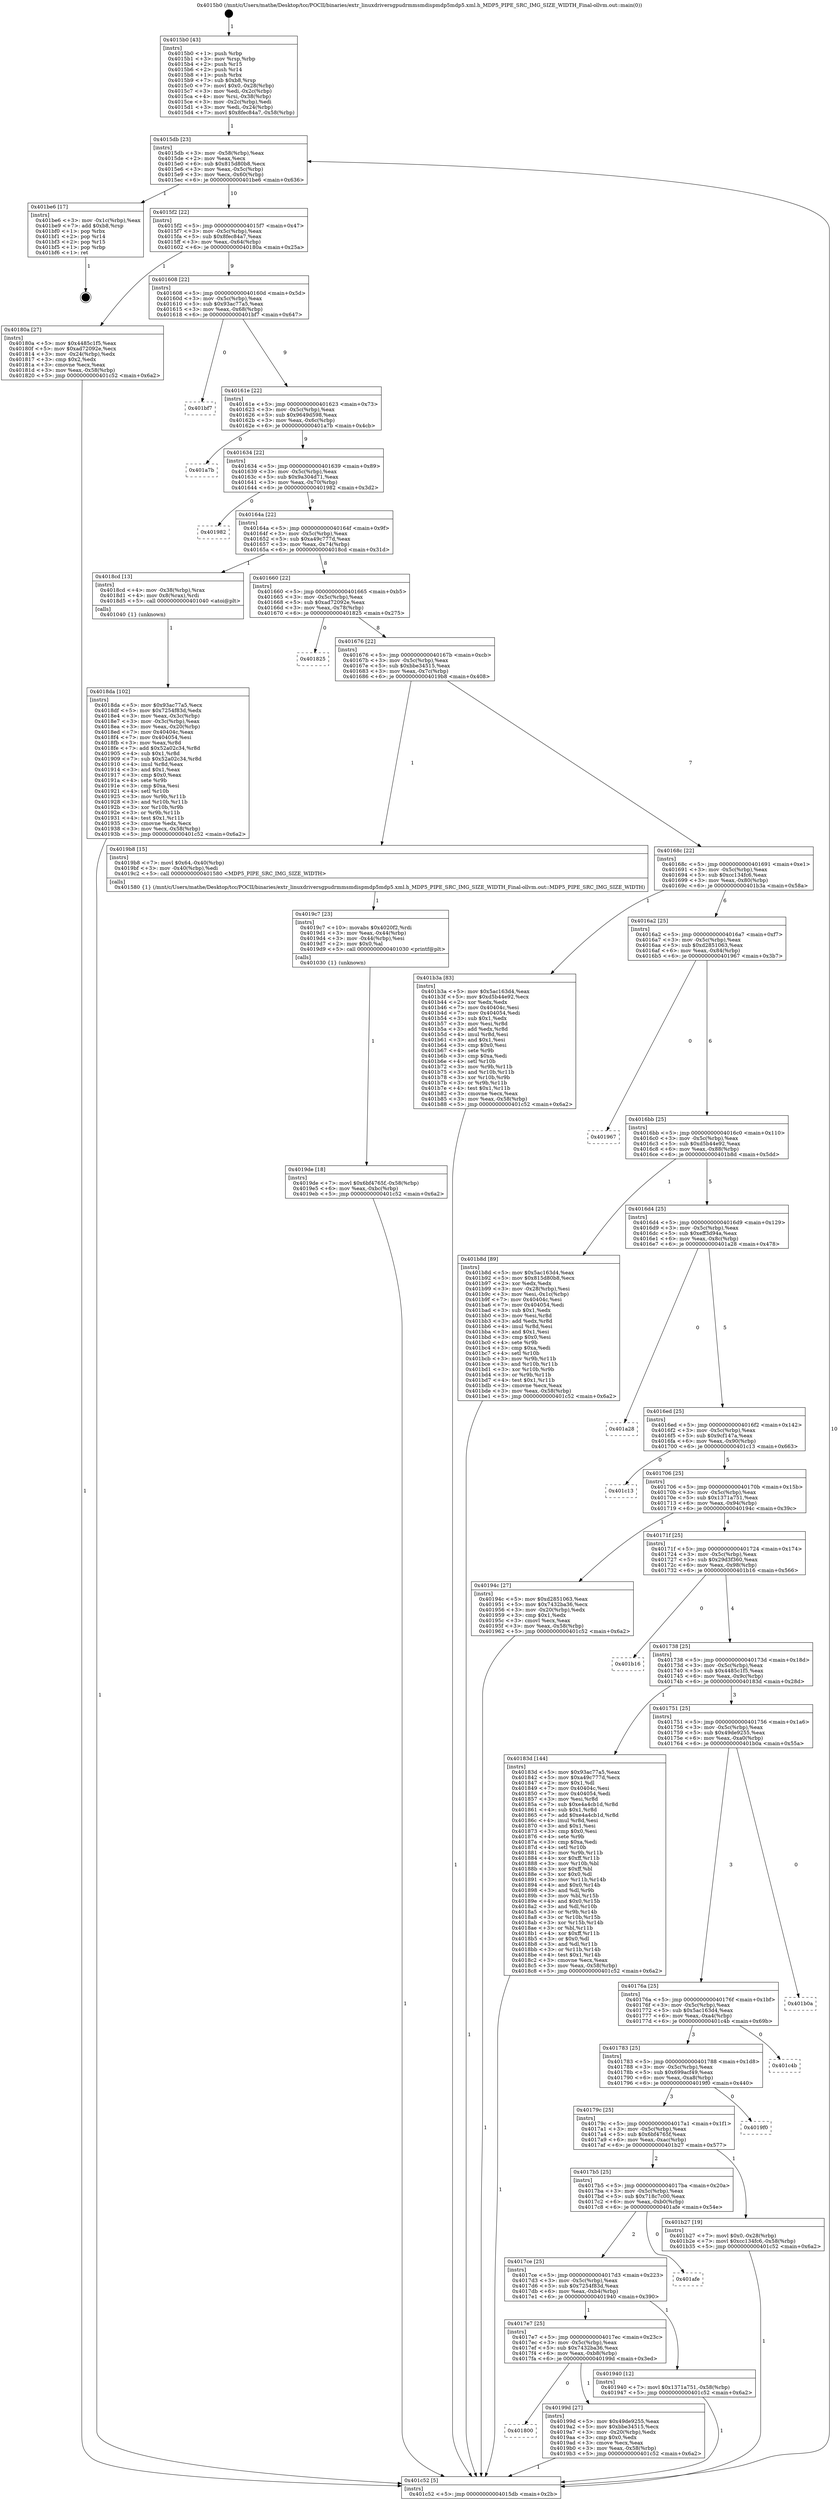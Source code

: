 digraph "0x4015b0" {
  label = "0x4015b0 (/mnt/c/Users/mathe/Desktop/tcc/POCII/binaries/extr_linuxdriversgpudrmmsmdispmdp5mdp5.xml.h_MDP5_PIPE_SRC_IMG_SIZE_WIDTH_Final-ollvm.out::main(0))"
  labelloc = "t"
  node[shape=record]

  Entry [label="",width=0.3,height=0.3,shape=circle,fillcolor=black,style=filled]
  "0x4015db" [label="{
     0x4015db [23]\l
     | [instrs]\l
     &nbsp;&nbsp;0x4015db \<+3\>: mov -0x58(%rbp),%eax\l
     &nbsp;&nbsp;0x4015de \<+2\>: mov %eax,%ecx\l
     &nbsp;&nbsp;0x4015e0 \<+6\>: sub $0x815d80b8,%ecx\l
     &nbsp;&nbsp;0x4015e6 \<+3\>: mov %eax,-0x5c(%rbp)\l
     &nbsp;&nbsp;0x4015e9 \<+3\>: mov %ecx,-0x60(%rbp)\l
     &nbsp;&nbsp;0x4015ec \<+6\>: je 0000000000401be6 \<main+0x636\>\l
  }"]
  "0x401be6" [label="{
     0x401be6 [17]\l
     | [instrs]\l
     &nbsp;&nbsp;0x401be6 \<+3\>: mov -0x1c(%rbp),%eax\l
     &nbsp;&nbsp;0x401be9 \<+7\>: add $0xb8,%rsp\l
     &nbsp;&nbsp;0x401bf0 \<+1\>: pop %rbx\l
     &nbsp;&nbsp;0x401bf1 \<+2\>: pop %r14\l
     &nbsp;&nbsp;0x401bf3 \<+2\>: pop %r15\l
     &nbsp;&nbsp;0x401bf5 \<+1\>: pop %rbp\l
     &nbsp;&nbsp;0x401bf6 \<+1\>: ret\l
  }"]
  "0x4015f2" [label="{
     0x4015f2 [22]\l
     | [instrs]\l
     &nbsp;&nbsp;0x4015f2 \<+5\>: jmp 00000000004015f7 \<main+0x47\>\l
     &nbsp;&nbsp;0x4015f7 \<+3\>: mov -0x5c(%rbp),%eax\l
     &nbsp;&nbsp;0x4015fa \<+5\>: sub $0x8fec84a7,%eax\l
     &nbsp;&nbsp;0x4015ff \<+3\>: mov %eax,-0x64(%rbp)\l
     &nbsp;&nbsp;0x401602 \<+6\>: je 000000000040180a \<main+0x25a\>\l
  }"]
  Exit [label="",width=0.3,height=0.3,shape=circle,fillcolor=black,style=filled,peripheries=2]
  "0x40180a" [label="{
     0x40180a [27]\l
     | [instrs]\l
     &nbsp;&nbsp;0x40180a \<+5\>: mov $0x4485c1f5,%eax\l
     &nbsp;&nbsp;0x40180f \<+5\>: mov $0xad72092e,%ecx\l
     &nbsp;&nbsp;0x401814 \<+3\>: mov -0x24(%rbp),%edx\l
     &nbsp;&nbsp;0x401817 \<+3\>: cmp $0x2,%edx\l
     &nbsp;&nbsp;0x40181a \<+3\>: cmovne %ecx,%eax\l
     &nbsp;&nbsp;0x40181d \<+3\>: mov %eax,-0x58(%rbp)\l
     &nbsp;&nbsp;0x401820 \<+5\>: jmp 0000000000401c52 \<main+0x6a2\>\l
  }"]
  "0x401608" [label="{
     0x401608 [22]\l
     | [instrs]\l
     &nbsp;&nbsp;0x401608 \<+5\>: jmp 000000000040160d \<main+0x5d\>\l
     &nbsp;&nbsp;0x40160d \<+3\>: mov -0x5c(%rbp),%eax\l
     &nbsp;&nbsp;0x401610 \<+5\>: sub $0x93ac77a5,%eax\l
     &nbsp;&nbsp;0x401615 \<+3\>: mov %eax,-0x68(%rbp)\l
     &nbsp;&nbsp;0x401618 \<+6\>: je 0000000000401bf7 \<main+0x647\>\l
  }"]
  "0x401c52" [label="{
     0x401c52 [5]\l
     | [instrs]\l
     &nbsp;&nbsp;0x401c52 \<+5\>: jmp 00000000004015db \<main+0x2b\>\l
  }"]
  "0x4015b0" [label="{
     0x4015b0 [43]\l
     | [instrs]\l
     &nbsp;&nbsp;0x4015b0 \<+1\>: push %rbp\l
     &nbsp;&nbsp;0x4015b1 \<+3\>: mov %rsp,%rbp\l
     &nbsp;&nbsp;0x4015b4 \<+2\>: push %r15\l
     &nbsp;&nbsp;0x4015b6 \<+2\>: push %r14\l
     &nbsp;&nbsp;0x4015b8 \<+1\>: push %rbx\l
     &nbsp;&nbsp;0x4015b9 \<+7\>: sub $0xb8,%rsp\l
     &nbsp;&nbsp;0x4015c0 \<+7\>: movl $0x0,-0x28(%rbp)\l
     &nbsp;&nbsp;0x4015c7 \<+3\>: mov %edi,-0x2c(%rbp)\l
     &nbsp;&nbsp;0x4015ca \<+4\>: mov %rsi,-0x38(%rbp)\l
     &nbsp;&nbsp;0x4015ce \<+3\>: mov -0x2c(%rbp),%edi\l
     &nbsp;&nbsp;0x4015d1 \<+3\>: mov %edi,-0x24(%rbp)\l
     &nbsp;&nbsp;0x4015d4 \<+7\>: movl $0x8fec84a7,-0x58(%rbp)\l
  }"]
  "0x4019de" [label="{
     0x4019de [18]\l
     | [instrs]\l
     &nbsp;&nbsp;0x4019de \<+7\>: movl $0x6bf4765f,-0x58(%rbp)\l
     &nbsp;&nbsp;0x4019e5 \<+6\>: mov %eax,-0xbc(%rbp)\l
     &nbsp;&nbsp;0x4019eb \<+5\>: jmp 0000000000401c52 \<main+0x6a2\>\l
  }"]
  "0x401bf7" [label="{
     0x401bf7\l
  }", style=dashed]
  "0x40161e" [label="{
     0x40161e [22]\l
     | [instrs]\l
     &nbsp;&nbsp;0x40161e \<+5\>: jmp 0000000000401623 \<main+0x73\>\l
     &nbsp;&nbsp;0x401623 \<+3\>: mov -0x5c(%rbp),%eax\l
     &nbsp;&nbsp;0x401626 \<+5\>: sub $0x9649d598,%eax\l
     &nbsp;&nbsp;0x40162b \<+3\>: mov %eax,-0x6c(%rbp)\l
     &nbsp;&nbsp;0x40162e \<+6\>: je 0000000000401a7b \<main+0x4cb\>\l
  }"]
  "0x4019c7" [label="{
     0x4019c7 [23]\l
     | [instrs]\l
     &nbsp;&nbsp;0x4019c7 \<+10\>: movabs $0x4020f2,%rdi\l
     &nbsp;&nbsp;0x4019d1 \<+3\>: mov %eax,-0x44(%rbp)\l
     &nbsp;&nbsp;0x4019d4 \<+3\>: mov -0x44(%rbp),%esi\l
     &nbsp;&nbsp;0x4019d7 \<+2\>: mov $0x0,%al\l
     &nbsp;&nbsp;0x4019d9 \<+5\>: call 0000000000401030 \<printf@plt\>\l
     | [calls]\l
     &nbsp;&nbsp;0x401030 \{1\} (unknown)\l
  }"]
  "0x401a7b" [label="{
     0x401a7b\l
  }", style=dashed]
  "0x401634" [label="{
     0x401634 [22]\l
     | [instrs]\l
     &nbsp;&nbsp;0x401634 \<+5\>: jmp 0000000000401639 \<main+0x89\>\l
     &nbsp;&nbsp;0x401639 \<+3\>: mov -0x5c(%rbp),%eax\l
     &nbsp;&nbsp;0x40163c \<+5\>: sub $0x9a304d71,%eax\l
     &nbsp;&nbsp;0x401641 \<+3\>: mov %eax,-0x70(%rbp)\l
     &nbsp;&nbsp;0x401644 \<+6\>: je 0000000000401982 \<main+0x3d2\>\l
  }"]
  "0x401800" [label="{
     0x401800\l
  }", style=dashed]
  "0x401982" [label="{
     0x401982\l
  }", style=dashed]
  "0x40164a" [label="{
     0x40164a [22]\l
     | [instrs]\l
     &nbsp;&nbsp;0x40164a \<+5\>: jmp 000000000040164f \<main+0x9f\>\l
     &nbsp;&nbsp;0x40164f \<+3\>: mov -0x5c(%rbp),%eax\l
     &nbsp;&nbsp;0x401652 \<+5\>: sub $0xa49c777d,%eax\l
     &nbsp;&nbsp;0x401657 \<+3\>: mov %eax,-0x74(%rbp)\l
     &nbsp;&nbsp;0x40165a \<+6\>: je 00000000004018cd \<main+0x31d\>\l
  }"]
  "0x40199d" [label="{
     0x40199d [27]\l
     | [instrs]\l
     &nbsp;&nbsp;0x40199d \<+5\>: mov $0x49de9255,%eax\l
     &nbsp;&nbsp;0x4019a2 \<+5\>: mov $0xbbe34515,%ecx\l
     &nbsp;&nbsp;0x4019a7 \<+3\>: mov -0x20(%rbp),%edx\l
     &nbsp;&nbsp;0x4019aa \<+3\>: cmp $0x0,%edx\l
     &nbsp;&nbsp;0x4019ad \<+3\>: cmove %ecx,%eax\l
     &nbsp;&nbsp;0x4019b0 \<+3\>: mov %eax,-0x58(%rbp)\l
     &nbsp;&nbsp;0x4019b3 \<+5\>: jmp 0000000000401c52 \<main+0x6a2\>\l
  }"]
  "0x4018cd" [label="{
     0x4018cd [13]\l
     | [instrs]\l
     &nbsp;&nbsp;0x4018cd \<+4\>: mov -0x38(%rbp),%rax\l
     &nbsp;&nbsp;0x4018d1 \<+4\>: mov 0x8(%rax),%rdi\l
     &nbsp;&nbsp;0x4018d5 \<+5\>: call 0000000000401040 \<atoi@plt\>\l
     | [calls]\l
     &nbsp;&nbsp;0x401040 \{1\} (unknown)\l
  }"]
  "0x401660" [label="{
     0x401660 [22]\l
     | [instrs]\l
     &nbsp;&nbsp;0x401660 \<+5\>: jmp 0000000000401665 \<main+0xb5\>\l
     &nbsp;&nbsp;0x401665 \<+3\>: mov -0x5c(%rbp),%eax\l
     &nbsp;&nbsp;0x401668 \<+5\>: sub $0xad72092e,%eax\l
     &nbsp;&nbsp;0x40166d \<+3\>: mov %eax,-0x78(%rbp)\l
     &nbsp;&nbsp;0x401670 \<+6\>: je 0000000000401825 \<main+0x275\>\l
  }"]
  "0x4017e7" [label="{
     0x4017e7 [25]\l
     | [instrs]\l
     &nbsp;&nbsp;0x4017e7 \<+5\>: jmp 00000000004017ec \<main+0x23c\>\l
     &nbsp;&nbsp;0x4017ec \<+3\>: mov -0x5c(%rbp),%eax\l
     &nbsp;&nbsp;0x4017ef \<+5\>: sub $0x7432ba36,%eax\l
     &nbsp;&nbsp;0x4017f4 \<+6\>: mov %eax,-0xb8(%rbp)\l
     &nbsp;&nbsp;0x4017fa \<+6\>: je 000000000040199d \<main+0x3ed\>\l
  }"]
  "0x401825" [label="{
     0x401825\l
  }", style=dashed]
  "0x401676" [label="{
     0x401676 [22]\l
     | [instrs]\l
     &nbsp;&nbsp;0x401676 \<+5\>: jmp 000000000040167b \<main+0xcb\>\l
     &nbsp;&nbsp;0x40167b \<+3\>: mov -0x5c(%rbp),%eax\l
     &nbsp;&nbsp;0x40167e \<+5\>: sub $0xbbe34515,%eax\l
     &nbsp;&nbsp;0x401683 \<+3\>: mov %eax,-0x7c(%rbp)\l
     &nbsp;&nbsp;0x401686 \<+6\>: je 00000000004019b8 \<main+0x408\>\l
  }"]
  "0x401940" [label="{
     0x401940 [12]\l
     | [instrs]\l
     &nbsp;&nbsp;0x401940 \<+7\>: movl $0x1371a751,-0x58(%rbp)\l
     &nbsp;&nbsp;0x401947 \<+5\>: jmp 0000000000401c52 \<main+0x6a2\>\l
  }"]
  "0x4019b8" [label="{
     0x4019b8 [15]\l
     | [instrs]\l
     &nbsp;&nbsp;0x4019b8 \<+7\>: movl $0x64,-0x40(%rbp)\l
     &nbsp;&nbsp;0x4019bf \<+3\>: mov -0x40(%rbp),%edi\l
     &nbsp;&nbsp;0x4019c2 \<+5\>: call 0000000000401580 \<MDP5_PIPE_SRC_IMG_SIZE_WIDTH\>\l
     | [calls]\l
     &nbsp;&nbsp;0x401580 \{1\} (/mnt/c/Users/mathe/Desktop/tcc/POCII/binaries/extr_linuxdriversgpudrmmsmdispmdp5mdp5.xml.h_MDP5_PIPE_SRC_IMG_SIZE_WIDTH_Final-ollvm.out::MDP5_PIPE_SRC_IMG_SIZE_WIDTH)\l
  }"]
  "0x40168c" [label="{
     0x40168c [22]\l
     | [instrs]\l
     &nbsp;&nbsp;0x40168c \<+5\>: jmp 0000000000401691 \<main+0xe1\>\l
     &nbsp;&nbsp;0x401691 \<+3\>: mov -0x5c(%rbp),%eax\l
     &nbsp;&nbsp;0x401694 \<+5\>: sub $0xcc134fc6,%eax\l
     &nbsp;&nbsp;0x401699 \<+3\>: mov %eax,-0x80(%rbp)\l
     &nbsp;&nbsp;0x40169c \<+6\>: je 0000000000401b3a \<main+0x58a\>\l
  }"]
  "0x4017ce" [label="{
     0x4017ce [25]\l
     | [instrs]\l
     &nbsp;&nbsp;0x4017ce \<+5\>: jmp 00000000004017d3 \<main+0x223\>\l
     &nbsp;&nbsp;0x4017d3 \<+3\>: mov -0x5c(%rbp),%eax\l
     &nbsp;&nbsp;0x4017d6 \<+5\>: sub $0x7254f83d,%eax\l
     &nbsp;&nbsp;0x4017db \<+6\>: mov %eax,-0xb4(%rbp)\l
     &nbsp;&nbsp;0x4017e1 \<+6\>: je 0000000000401940 \<main+0x390\>\l
  }"]
  "0x401b3a" [label="{
     0x401b3a [83]\l
     | [instrs]\l
     &nbsp;&nbsp;0x401b3a \<+5\>: mov $0x5ac163d4,%eax\l
     &nbsp;&nbsp;0x401b3f \<+5\>: mov $0xd5b44e92,%ecx\l
     &nbsp;&nbsp;0x401b44 \<+2\>: xor %edx,%edx\l
     &nbsp;&nbsp;0x401b46 \<+7\>: mov 0x40404c,%esi\l
     &nbsp;&nbsp;0x401b4d \<+7\>: mov 0x404054,%edi\l
     &nbsp;&nbsp;0x401b54 \<+3\>: sub $0x1,%edx\l
     &nbsp;&nbsp;0x401b57 \<+3\>: mov %esi,%r8d\l
     &nbsp;&nbsp;0x401b5a \<+3\>: add %edx,%r8d\l
     &nbsp;&nbsp;0x401b5d \<+4\>: imul %r8d,%esi\l
     &nbsp;&nbsp;0x401b61 \<+3\>: and $0x1,%esi\l
     &nbsp;&nbsp;0x401b64 \<+3\>: cmp $0x0,%esi\l
     &nbsp;&nbsp;0x401b67 \<+4\>: sete %r9b\l
     &nbsp;&nbsp;0x401b6b \<+3\>: cmp $0xa,%edi\l
     &nbsp;&nbsp;0x401b6e \<+4\>: setl %r10b\l
     &nbsp;&nbsp;0x401b72 \<+3\>: mov %r9b,%r11b\l
     &nbsp;&nbsp;0x401b75 \<+3\>: and %r10b,%r11b\l
     &nbsp;&nbsp;0x401b78 \<+3\>: xor %r10b,%r9b\l
     &nbsp;&nbsp;0x401b7b \<+3\>: or %r9b,%r11b\l
     &nbsp;&nbsp;0x401b7e \<+4\>: test $0x1,%r11b\l
     &nbsp;&nbsp;0x401b82 \<+3\>: cmovne %ecx,%eax\l
     &nbsp;&nbsp;0x401b85 \<+3\>: mov %eax,-0x58(%rbp)\l
     &nbsp;&nbsp;0x401b88 \<+5\>: jmp 0000000000401c52 \<main+0x6a2\>\l
  }"]
  "0x4016a2" [label="{
     0x4016a2 [25]\l
     | [instrs]\l
     &nbsp;&nbsp;0x4016a2 \<+5\>: jmp 00000000004016a7 \<main+0xf7\>\l
     &nbsp;&nbsp;0x4016a7 \<+3\>: mov -0x5c(%rbp),%eax\l
     &nbsp;&nbsp;0x4016aa \<+5\>: sub $0xd2851063,%eax\l
     &nbsp;&nbsp;0x4016af \<+6\>: mov %eax,-0x84(%rbp)\l
     &nbsp;&nbsp;0x4016b5 \<+6\>: je 0000000000401967 \<main+0x3b7\>\l
  }"]
  "0x401afe" [label="{
     0x401afe\l
  }", style=dashed]
  "0x401967" [label="{
     0x401967\l
  }", style=dashed]
  "0x4016bb" [label="{
     0x4016bb [25]\l
     | [instrs]\l
     &nbsp;&nbsp;0x4016bb \<+5\>: jmp 00000000004016c0 \<main+0x110\>\l
     &nbsp;&nbsp;0x4016c0 \<+3\>: mov -0x5c(%rbp),%eax\l
     &nbsp;&nbsp;0x4016c3 \<+5\>: sub $0xd5b44e92,%eax\l
     &nbsp;&nbsp;0x4016c8 \<+6\>: mov %eax,-0x88(%rbp)\l
     &nbsp;&nbsp;0x4016ce \<+6\>: je 0000000000401b8d \<main+0x5dd\>\l
  }"]
  "0x4017b5" [label="{
     0x4017b5 [25]\l
     | [instrs]\l
     &nbsp;&nbsp;0x4017b5 \<+5\>: jmp 00000000004017ba \<main+0x20a\>\l
     &nbsp;&nbsp;0x4017ba \<+3\>: mov -0x5c(%rbp),%eax\l
     &nbsp;&nbsp;0x4017bd \<+5\>: sub $0x718c7c00,%eax\l
     &nbsp;&nbsp;0x4017c2 \<+6\>: mov %eax,-0xb0(%rbp)\l
     &nbsp;&nbsp;0x4017c8 \<+6\>: je 0000000000401afe \<main+0x54e\>\l
  }"]
  "0x401b8d" [label="{
     0x401b8d [89]\l
     | [instrs]\l
     &nbsp;&nbsp;0x401b8d \<+5\>: mov $0x5ac163d4,%eax\l
     &nbsp;&nbsp;0x401b92 \<+5\>: mov $0x815d80b8,%ecx\l
     &nbsp;&nbsp;0x401b97 \<+2\>: xor %edx,%edx\l
     &nbsp;&nbsp;0x401b99 \<+3\>: mov -0x28(%rbp),%esi\l
     &nbsp;&nbsp;0x401b9c \<+3\>: mov %esi,-0x1c(%rbp)\l
     &nbsp;&nbsp;0x401b9f \<+7\>: mov 0x40404c,%esi\l
     &nbsp;&nbsp;0x401ba6 \<+7\>: mov 0x404054,%edi\l
     &nbsp;&nbsp;0x401bad \<+3\>: sub $0x1,%edx\l
     &nbsp;&nbsp;0x401bb0 \<+3\>: mov %esi,%r8d\l
     &nbsp;&nbsp;0x401bb3 \<+3\>: add %edx,%r8d\l
     &nbsp;&nbsp;0x401bb6 \<+4\>: imul %r8d,%esi\l
     &nbsp;&nbsp;0x401bba \<+3\>: and $0x1,%esi\l
     &nbsp;&nbsp;0x401bbd \<+3\>: cmp $0x0,%esi\l
     &nbsp;&nbsp;0x401bc0 \<+4\>: sete %r9b\l
     &nbsp;&nbsp;0x401bc4 \<+3\>: cmp $0xa,%edi\l
     &nbsp;&nbsp;0x401bc7 \<+4\>: setl %r10b\l
     &nbsp;&nbsp;0x401bcb \<+3\>: mov %r9b,%r11b\l
     &nbsp;&nbsp;0x401bce \<+3\>: and %r10b,%r11b\l
     &nbsp;&nbsp;0x401bd1 \<+3\>: xor %r10b,%r9b\l
     &nbsp;&nbsp;0x401bd4 \<+3\>: or %r9b,%r11b\l
     &nbsp;&nbsp;0x401bd7 \<+4\>: test $0x1,%r11b\l
     &nbsp;&nbsp;0x401bdb \<+3\>: cmovne %ecx,%eax\l
     &nbsp;&nbsp;0x401bde \<+3\>: mov %eax,-0x58(%rbp)\l
     &nbsp;&nbsp;0x401be1 \<+5\>: jmp 0000000000401c52 \<main+0x6a2\>\l
  }"]
  "0x4016d4" [label="{
     0x4016d4 [25]\l
     | [instrs]\l
     &nbsp;&nbsp;0x4016d4 \<+5\>: jmp 00000000004016d9 \<main+0x129\>\l
     &nbsp;&nbsp;0x4016d9 \<+3\>: mov -0x5c(%rbp),%eax\l
     &nbsp;&nbsp;0x4016dc \<+5\>: sub $0xeff3d94a,%eax\l
     &nbsp;&nbsp;0x4016e1 \<+6\>: mov %eax,-0x8c(%rbp)\l
     &nbsp;&nbsp;0x4016e7 \<+6\>: je 0000000000401a28 \<main+0x478\>\l
  }"]
  "0x401b27" [label="{
     0x401b27 [19]\l
     | [instrs]\l
     &nbsp;&nbsp;0x401b27 \<+7\>: movl $0x0,-0x28(%rbp)\l
     &nbsp;&nbsp;0x401b2e \<+7\>: movl $0xcc134fc6,-0x58(%rbp)\l
     &nbsp;&nbsp;0x401b35 \<+5\>: jmp 0000000000401c52 \<main+0x6a2\>\l
  }"]
  "0x401a28" [label="{
     0x401a28\l
  }", style=dashed]
  "0x4016ed" [label="{
     0x4016ed [25]\l
     | [instrs]\l
     &nbsp;&nbsp;0x4016ed \<+5\>: jmp 00000000004016f2 \<main+0x142\>\l
     &nbsp;&nbsp;0x4016f2 \<+3\>: mov -0x5c(%rbp),%eax\l
     &nbsp;&nbsp;0x4016f5 \<+5\>: sub $0x9cf147a,%eax\l
     &nbsp;&nbsp;0x4016fa \<+6\>: mov %eax,-0x90(%rbp)\l
     &nbsp;&nbsp;0x401700 \<+6\>: je 0000000000401c13 \<main+0x663\>\l
  }"]
  "0x40179c" [label="{
     0x40179c [25]\l
     | [instrs]\l
     &nbsp;&nbsp;0x40179c \<+5\>: jmp 00000000004017a1 \<main+0x1f1\>\l
     &nbsp;&nbsp;0x4017a1 \<+3\>: mov -0x5c(%rbp),%eax\l
     &nbsp;&nbsp;0x4017a4 \<+5\>: sub $0x6bf4765f,%eax\l
     &nbsp;&nbsp;0x4017a9 \<+6\>: mov %eax,-0xac(%rbp)\l
     &nbsp;&nbsp;0x4017af \<+6\>: je 0000000000401b27 \<main+0x577\>\l
  }"]
  "0x401c13" [label="{
     0x401c13\l
  }", style=dashed]
  "0x401706" [label="{
     0x401706 [25]\l
     | [instrs]\l
     &nbsp;&nbsp;0x401706 \<+5\>: jmp 000000000040170b \<main+0x15b\>\l
     &nbsp;&nbsp;0x40170b \<+3\>: mov -0x5c(%rbp),%eax\l
     &nbsp;&nbsp;0x40170e \<+5\>: sub $0x1371a751,%eax\l
     &nbsp;&nbsp;0x401713 \<+6\>: mov %eax,-0x94(%rbp)\l
     &nbsp;&nbsp;0x401719 \<+6\>: je 000000000040194c \<main+0x39c\>\l
  }"]
  "0x4019f0" [label="{
     0x4019f0\l
  }", style=dashed]
  "0x40194c" [label="{
     0x40194c [27]\l
     | [instrs]\l
     &nbsp;&nbsp;0x40194c \<+5\>: mov $0xd2851063,%eax\l
     &nbsp;&nbsp;0x401951 \<+5\>: mov $0x7432ba36,%ecx\l
     &nbsp;&nbsp;0x401956 \<+3\>: mov -0x20(%rbp),%edx\l
     &nbsp;&nbsp;0x401959 \<+3\>: cmp $0x1,%edx\l
     &nbsp;&nbsp;0x40195c \<+3\>: cmovl %ecx,%eax\l
     &nbsp;&nbsp;0x40195f \<+3\>: mov %eax,-0x58(%rbp)\l
     &nbsp;&nbsp;0x401962 \<+5\>: jmp 0000000000401c52 \<main+0x6a2\>\l
  }"]
  "0x40171f" [label="{
     0x40171f [25]\l
     | [instrs]\l
     &nbsp;&nbsp;0x40171f \<+5\>: jmp 0000000000401724 \<main+0x174\>\l
     &nbsp;&nbsp;0x401724 \<+3\>: mov -0x5c(%rbp),%eax\l
     &nbsp;&nbsp;0x401727 \<+5\>: sub $0x29d3f360,%eax\l
     &nbsp;&nbsp;0x40172c \<+6\>: mov %eax,-0x98(%rbp)\l
     &nbsp;&nbsp;0x401732 \<+6\>: je 0000000000401b16 \<main+0x566\>\l
  }"]
  "0x401783" [label="{
     0x401783 [25]\l
     | [instrs]\l
     &nbsp;&nbsp;0x401783 \<+5\>: jmp 0000000000401788 \<main+0x1d8\>\l
     &nbsp;&nbsp;0x401788 \<+3\>: mov -0x5c(%rbp),%eax\l
     &nbsp;&nbsp;0x40178b \<+5\>: sub $0x699acf49,%eax\l
     &nbsp;&nbsp;0x401790 \<+6\>: mov %eax,-0xa8(%rbp)\l
     &nbsp;&nbsp;0x401796 \<+6\>: je 00000000004019f0 \<main+0x440\>\l
  }"]
  "0x401b16" [label="{
     0x401b16\l
  }", style=dashed]
  "0x401738" [label="{
     0x401738 [25]\l
     | [instrs]\l
     &nbsp;&nbsp;0x401738 \<+5\>: jmp 000000000040173d \<main+0x18d\>\l
     &nbsp;&nbsp;0x40173d \<+3\>: mov -0x5c(%rbp),%eax\l
     &nbsp;&nbsp;0x401740 \<+5\>: sub $0x4485c1f5,%eax\l
     &nbsp;&nbsp;0x401745 \<+6\>: mov %eax,-0x9c(%rbp)\l
     &nbsp;&nbsp;0x40174b \<+6\>: je 000000000040183d \<main+0x28d\>\l
  }"]
  "0x401c4b" [label="{
     0x401c4b\l
  }", style=dashed]
  "0x40183d" [label="{
     0x40183d [144]\l
     | [instrs]\l
     &nbsp;&nbsp;0x40183d \<+5\>: mov $0x93ac77a5,%eax\l
     &nbsp;&nbsp;0x401842 \<+5\>: mov $0xa49c777d,%ecx\l
     &nbsp;&nbsp;0x401847 \<+2\>: mov $0x1,%dl\l
     &nbsp;&nbsp;0x401849 \<+7\>: mov 0x40404c,%esi\l
     &nbsp;&nbsp;0x401850 \<+7\>: mov 0x404054,%edi\l
     &nbsp;&nbsp;0x401857 \<+3\>: mov %esi,%r8d\l
     &nbsp;&nbsp;0x40185a \<+7\>: sub $0xe4a4cb1d,%r8d\l
     &nbsp;&nbsp;0x401861 \<+4\>: sub $0x1,%r8d\l
     &nbsp;&nbsp;0x401865 \<+7\>: add $0xe4a4cb1d,%r8d\l
     &nbsp;&nbsp;0x40186c \<+4\>: imul %r8d,%esi\l
     &nbsp;&nbsp;0x401870 \<+3\>: and $0x1,%esi\l
     &nbsp;&nbsp;0x401873 \<+3\>: cmp $0x0,%esi\l
     &nbsp;&nbsp;0x401876 \<+4\>: sete %r9b\l
     &nbsp;&nbsp;0x40187a \<+3\>: cmp $0xa,%edi\l
     &nbsp;&nbsp;0x40187d \<+4\>: setl %r10b\l
     &nbsp;&nbsp;0x401881 \<+3\>: mov %r9b,%r11b\l
     &nbsp;&nbsp;0x401884 \<+4\>: xor $0xff,%r11b\l
     &nbsp;&nbsp;0x401888 \<+3\>: mov %r10b,%bl\l
     &nbsp;&nbsp;0x40188b \<+3\>: xor $0xff,%bl\l
     &nbsp;&nbsp;0x40188e \<+3\>: xor $0x0,%dl\l
     &nbsp;&nbsp;0x401891 \<+3\>: mov %r11b,%r14b\l
     &nbsp;&nbsp;0x401894 \<+4\>: and $0x0,%r14b\l
     &nbsp;&nbsp;0x401898 \<+3\>: and %dl,%r9b\l
     &nbsp;&nbsp;0x40189b \<+3\>: mov %bl,%r15b\l
     &nbsp;&nbsp;0x40189e \<+4\>: and $0x0,%r15b\l
     &nbsp;&nbsp;0x4018a2 \<+3\>: and %dl,%r10b\l
     &nbsp;&nbsp;0x4018a5 \<+3\>: or %r9b,%r14b\l
     &nbsp;&nbsp;0x4018a8 \<+3\>: or %r10b,%r15b\l
     &nbsp;&nbsp;0x4018ab \<+3\>: xor %r15b,%r14b\l
     &nbsp;&nbsp;0x4018ae \<+3\>: or %bl,%r11b\l
     &nbsp;&nbsp;0x4018b1 \<+4\>: xor $0xff,%r11b\l
     &nbsp;&nbsp;0x4018b5 \<+3\>: or $0x0,%dl\l
     &nbsp;&nbsp;0x4018b8 \<+3\>: and %dl,%r11b\l
     &nbsp;&nbsp;0x4018bb \<+3\>: or %r11b,%r14b\l
     &nbsp;&nbsp;0x4018be \<+4\>: test $0x1,%r14b\l
     &nbsp;&nbsp;0x4018c2 \<+3\>: cmovne %ecx,%eax\l
     &nbsp;&nbsp;0x4018c5 \<+3\>: mov %eax,-0x58(%rbp)\l
     &nbsp;&nbsp;0x4018c8 \<+5\>: jmp 0000000000401c52 \<main+0x6a2\>\l
  }"]
  "0x401751" [label="{
     0x401751 [25]\l
     | [instrs]\l
     &nbsp;&nbsp;0x401751 \<+5\>: jmp 0000000000401756 \<main+0x1a6\>\l
     &nbsp;&nbsp;0x401756 \<+3\>: mov -0x5c(%rbp),%eax\l
     &nbsp;&nbsp;0x401759 \<+5\>: sub $0x49de9255,%eax\l
     &nbsp;&nbsp;0x40175e \<+6\>: mov %eax,-0xa0(%rbp)\l
     &nbsp;&nbsp;0x401764 \<+6\>: je 0000000000401b0a \<main+0x55a\>\l
  }"]
  "0x4018da" [label="{
     0x4018da [102]\l
     | [instrs]\l
     &nbsp;&nbsp;0x4018da \<+5\>: mov $0x93ac77a5,%ecx\l
     &nbsp;&nbsp;0x4018df \<+5\>: mov $0x7254f83d,%edx\l
     &nbsp;&nbsp;0x4018e4 \<+3\>: mov %eax,-0x3c(%rbp)\l
     &nbsp;&nbsp;0x4018e7 \<+3\>: mov -0x3c(%rbp),%eax\l
     &nbsp;&nbsp;0x4018ea \<+3\>: mov %eax,-0x20(%rbp)\l
     &nbsp;&nbsp;0x4018ed \<+7\>: mov 0x40404c,%eax\l
     &nbsp;&nbsp;0x4018f4 \<+7\>: mov 0x404054,%esi\l
     &nbsp;&nbsp;0x4018fb \<+3\>: mov %eax,%r8d\l
     &nbsp;&nbsp;0x4018fe \<+7\>: add $0x52a02c34,%r8d\l
     &nbsp;&nbsp;0x401905 \<+4\>: sub $0x1,%r8d\l
     &nbsp;&nbsp;0x401909 \<+7\>: sub $0x52a02c34,%r8d\l
     &nbsp;&nbsp;0x401910 \<+4\>: imul %r8d,%eax\l
     &nbsp;&nbsp;0x401914 \<+3\>: and $0x1,%eax\l
     &nbsp;&nbsp;0x401917 \<+3\>: cmp $0x0,%eax\l
     &nbsp;&nbsp;0x40191a \<+4\>: sete %r9b\l
     &nbsp;&nbsp;0x40191e \<+3\>: cmp $0xa,%esi\l
     &nbsp;&nbsp;0x401921 \<+4\>: setl %r10b\l
     &nbsp;&nbsp;0x401925 \<+3\>: mov %r9b,%r11b\l
     &nbsp;&nbsp;0x401928 \<+3\>: and %r10b,%r11b\l
     &nbsp;&nbsp;0x40192b \<+3\>: xor %r10b,%r9b\l
     &nbsp;&nbsp;0x40192e \<+3\>: or %r9b,%r11b\l
     &nbsp;&nbsp;0x401931 \<+4\>: test $0x1,%r11b\l
     &nbsp;&nbsp;0x401935 \<+3\>: cmovne %edx,%ecx\l
     &nbsp;&nbsp;0x401938 \<+3\>: mov %ecx,-0x58(%rbp)\l
     &nbsp;&nbsp;0x40193b \<+5\>: jmp 0000000000401c52 \<main+0x6a2\>\l
  }"]
  "0x40176a" [label="{
     0x40176a [25]\l
     | [instrs]\l
     &nbsp;&nbsp;0x40176a \<+5\>: jmp 000000000040176f \<main+0x1bf\>\l
     &nbsp;&nbsp;0x40176f \<+3\>: mov -0x5c(%rbp),%eax\l
     &nbsp;&nbsp;0x401772 \<+5\>: sub $0x5ac163d4,%eax\l
     &nbsp;&nbsp;0x401777 \<+6\>: mov %eax,-0xa4(%rbp)\l
     &nbsp;&nbsp;0x40177d \<+6\>: je 0000000000401c4b \<main+0x69b\>\l
  }"]
  "0x401b0a" [label="{
     0x401b0a\l
  }", style=dashed]
  Entry -> "0x4015b0" [label=" 1"]
  "0x4015db" -> "0x401be6" [label=" 1"]
  "0x4015db" -> "0x4015f2" [label=" 10"]
  "0x401be6" -> Exit [label=" 1"]
  "0x4015f2" -> "0x40180a" [label=" 1"]
  "0x4015f2" -> "0x401608" [label=" 9"]
  "0x40180a" -> "0x401c52" [label=" 1"]
  "0x4015b0" -> "0x4015db" [label=" 1"]
  "0x401c52" -> "0x4015db" [label=" 10"]
  "0x401b8d" -> "0x401c52" [label=" 1"]
  "0x401608" -> "0x401bf7" [label=" 0"]
  "0x401608" -> "0x40161e" [label=" 9"]
  "0x401b3a" -> "0x401c52" [label=" 1"]
  "0x40161e" -> "0x401a7b" [label=" 0"]
  "0x40161e" -> "0x401634" [label=" 9"]
  "0x401b27" -> "0x401c52" [label=" 1"]
  "0x401634" -> "0x401982" [label=" 0"]
  "0x401634" -> "0x40164a" [label=" 9"]
  "0x4019de" -> "0x401c52" [label=" 1"]
  "0x40164a" -> "0x4018cd" [label=" 1"]
  "0x40164a" -> "0x401660" [label=" 8"]
  "0x4019c7" -> "0x4019de" [label=" 1"]
  "0x401660" -> "0x401825" [label=" 0"]
  "0x401660" -> "0x401676" [label=" 8"]
  "0x40199d" -> "0x401c52" [label=" 1"]
  "0x401676" -> "0x4019b8" [label=" 1"]
  "0x401676" -> "0x40168c" [label=" 7"]
  "0x4017e7" -> "0x401800" [label=" 0"]
  "0x40168c" -> "0x401b3a" [label=" 1"]
  "0x40168c" -> "0x4016a2" [label=" 6"]
  "0x4019b8" -> "0x4019c7" [label=" 1"]
  "0x4016a2" -> "0x401967" [label=" 0"]
  "0x4016a2" -> "0x4016bb" [label=" 6"]
  "0x40194c" -> "0x401c52" [label=" 1"]
  "0x4016bb" -> "0x401b8d" [label=" 1"]
  "0x4016bb" -> "0x4016d4" [label=" 5"]
  "0x4017ce" -> "0x4017e7" [label=" 1"]
  "0x4016d4" -> "0x401a28" [label=" 0"]
  "0x4016d4" -> "0x4016ed" [label=" 5"]
  "0x4017ce" -> "0x401940" [label=" 1"]
  "0x4016ed" -> "0x401c13" [label=" 0"]
  "0x4016ed" -> "0x401706" [label=" 5"]
  "0x4017b5" -> "0x4017ce" [label=" 2"]
  "0x401706" -> "0x40194c" [label=" 1"]
  "0x401706" -> "0x40171f" [label=" 4"]
  "0x4017b5" -> "0x401afe" [label=" 0"]
  "0x40171f" -> "0x401b16" [label=" 0"]
  "0x40171f" -> "0x401738" [label=" 4"]
  "0x40179c" -> "0x4017b5" [label=" 2"]
  "0x401738" -> "0x40183d" [label=" 1"]
  "0x401738" -> "0x401751" [label=" 3"]
  "0x40183d" -> "0x401c52" [label=" 1"]
  "0x4018cd" -> "0x4018da" [label=" 1"]
  "0x4018da" -> "0x401c52" [label=" 1"]
  "0x40179c" -> "0x401b27" [label=" 1"]
  "0x401751" -> "0x401b0a" [label=" 0"]
  "0x401751" -> "0x40176a" [label=" 3"]
  "0x4017e7" -> "0x40199d" [label=" 1"]
  "0x40176a" -> "0x401c4b" [label=" 0"]
  "0x40176a" -> "0x401783" [label=" 3"]
  "0x401940" -> "0x401c52" [label=" 1"]
  "0x401783" -> "0x4019f0" [label=" 0"]
  "0x401783" -> "0x40179c" [label=" 3"]
}
